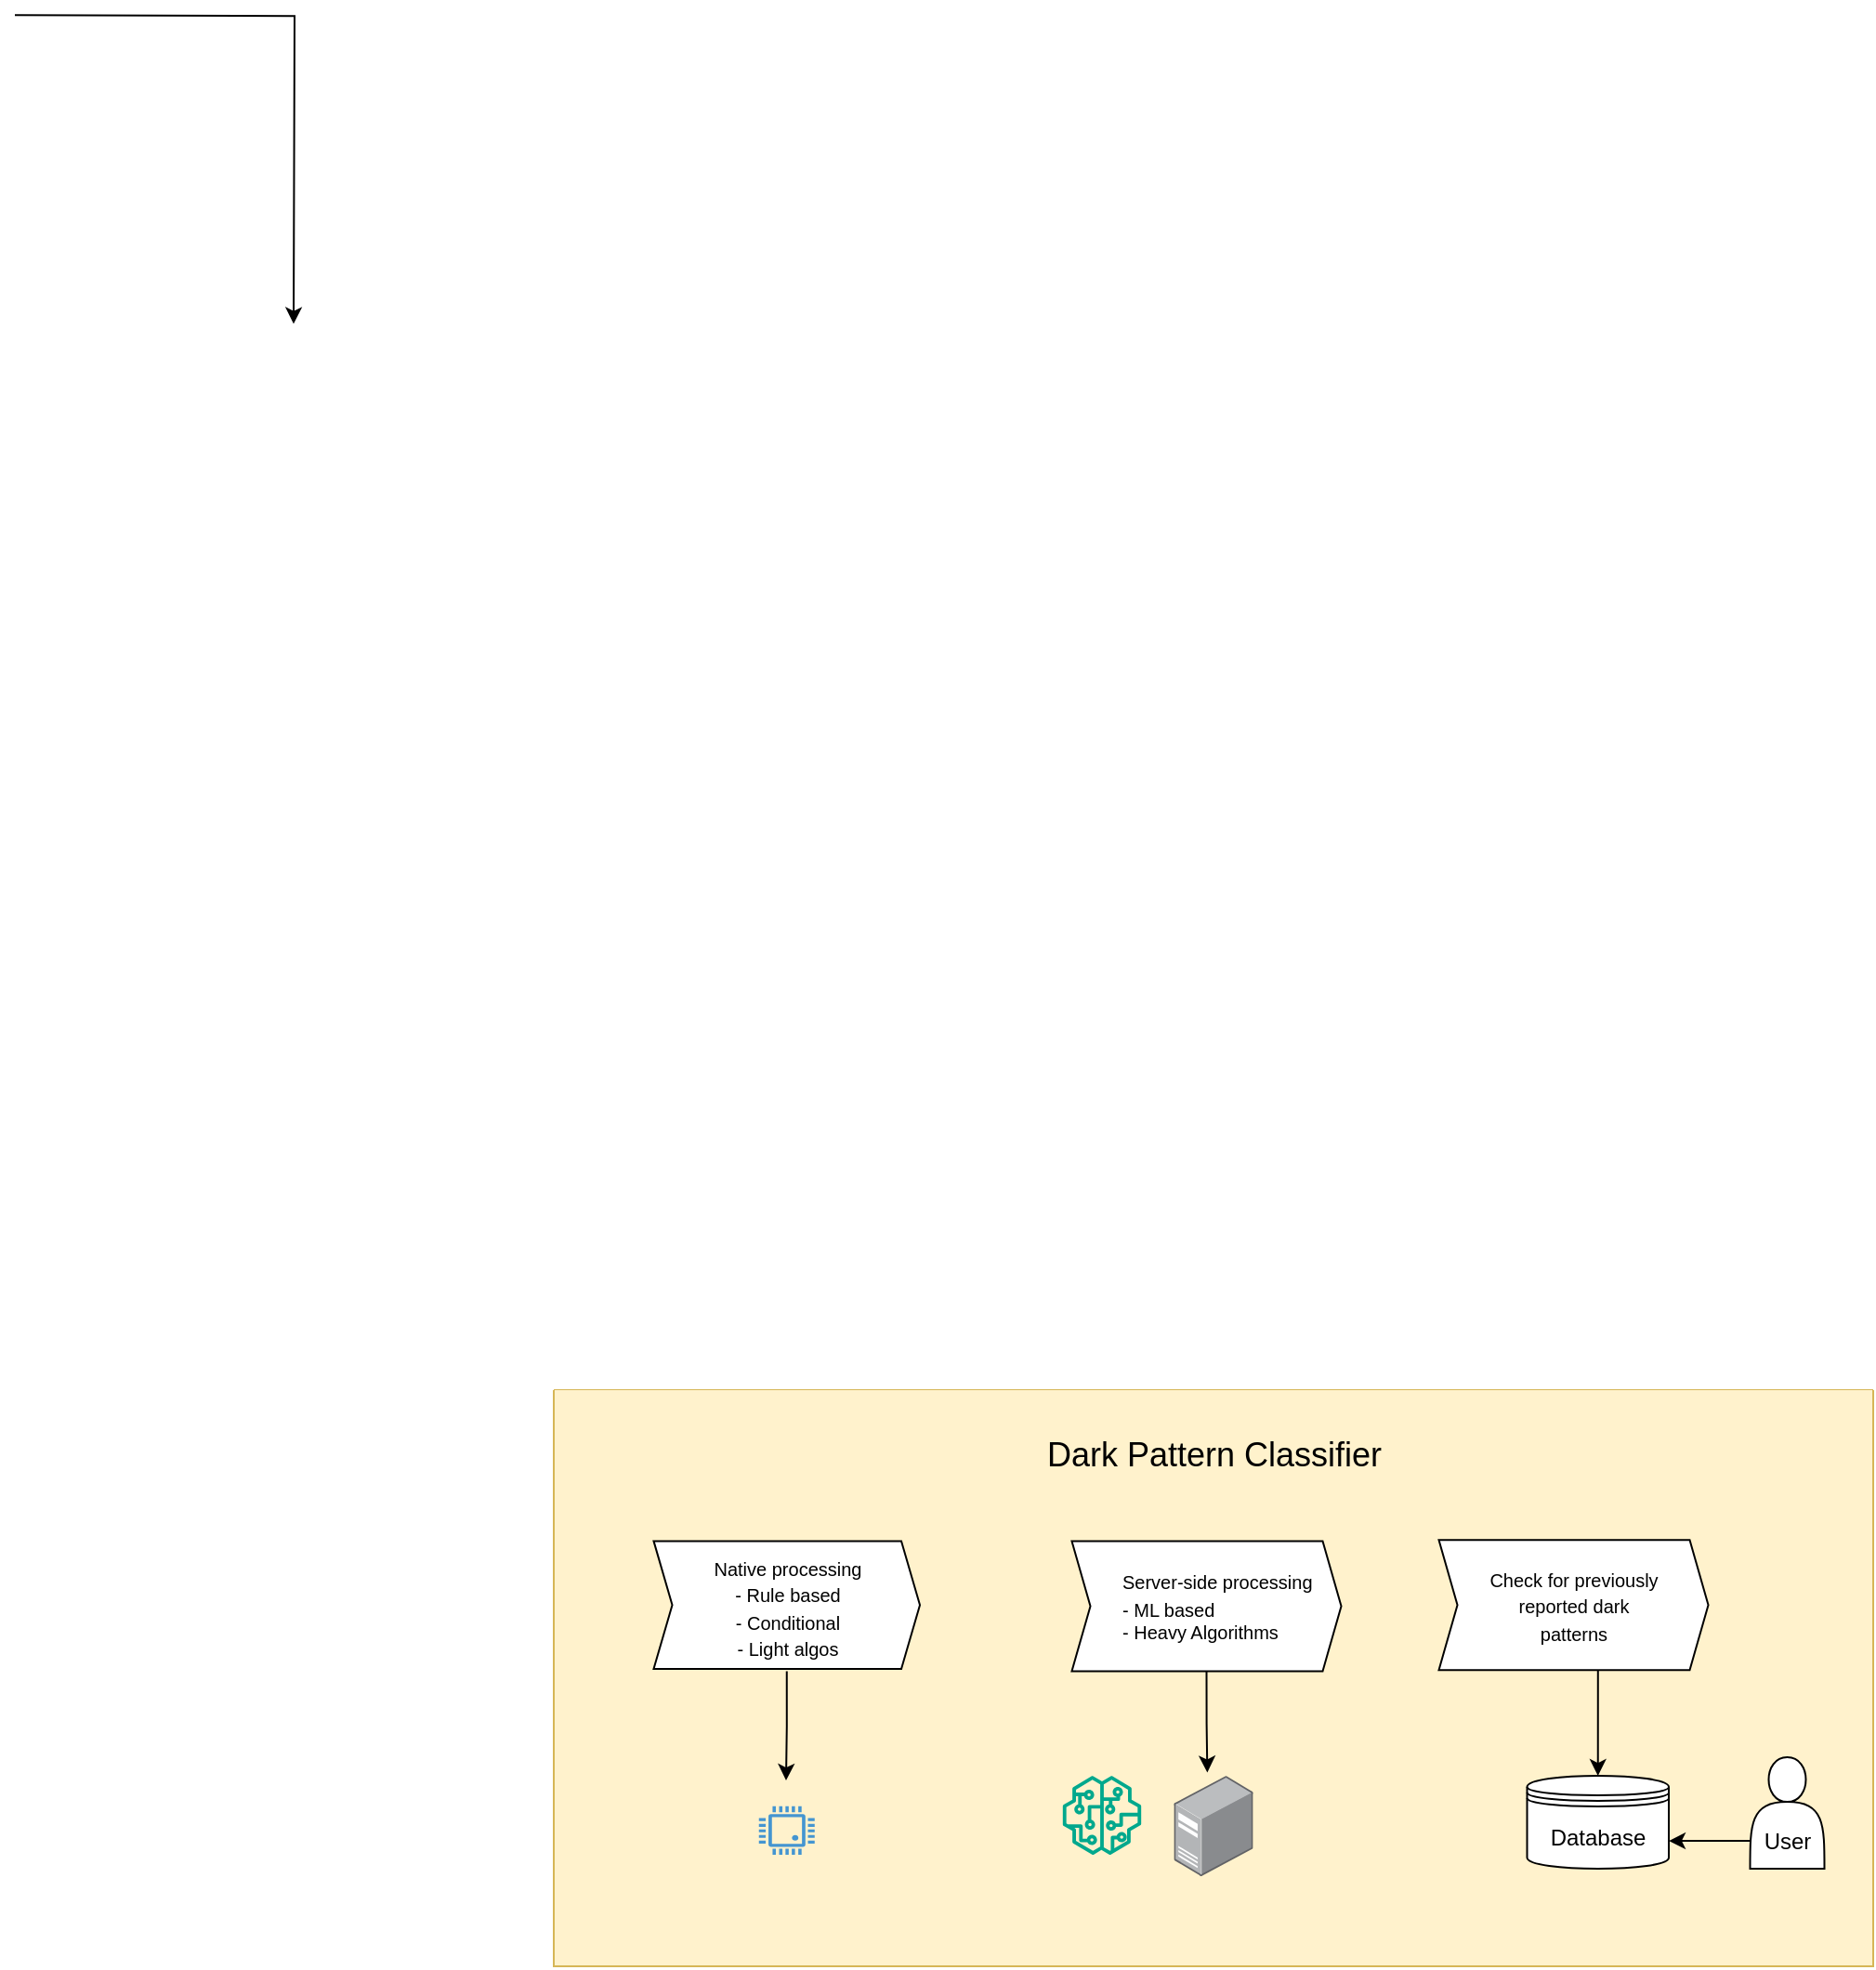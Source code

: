 <mxfile version="23.1.2" type="device">
  <diagram name="Page-1" id="gZ0JkJsrRNYWMLLHbI5_">
    <mxGraphModel dx="994" dy="578" grid="1" gridSize="10" guides="1" tooltips="1" connect="1" arrows="1" fold="1" page="1" pageScale="1" pageWidth="850" pageHeight="1100" background="#ffffff" math="0" shadow="0">
      <root>
        <mxCell id="0" />
        <mxCell id="1" parent="0" />
        <mxCell id="IuPlz3uLYRQQ28bS9uge-55" value="" style="swimlane;startSize=0;fillColor=#fff2cc;strokeColor=#d6b656;swimlaneFillColor=#FFF2CC;fillStyle=solid;" vertex="1" parent="1">
          <mxGeometry x="410" y="190" width="710" height="310" as="geometry">
            <mxRectangle x="410" y="190" width="50" height="30" as="alternateBounds" />
          </mxGeometry>
        </mxCell>
        <mxCell id="IuPlz3uLYRQQ28bS9uge-10" value="&lt;br&gt;&lt;br&gt;User" style="shape=actor;whiteSpace=wrap;html=1;" vertex="1" parent="IuPlz3uLYRQQ28bS9uge-55">
          <mxGeometry x="643.75" y="197.52" width="40" height="60" as="geometry" />
        </mxCell>
        <mxCell id="IuPlz3uLYRQQ28bS9uge-17" value="" style="shape=step;perimeter=stepPerimeter;whiteSpace=wrap;html=1;fixedSize=1;direction=east;align=right;size=10;" vertex="1" parent="IuPlz3uLYRQQ28bS9uge-55">
          <mxGeometry x="53.75" y="81.2" width="143.26" height="68.8" as="geometry" />
        </mxCell>
        <mxCell id="IuPlz3uLYRQQ28bS9uge-22" value="" style="pointerEvents=1;shadow=0;dashed=0;html=1;strokeColor=none;fillColor=#4495D1;labelPosition=center;verticalLabelPosition=bottom;verticalAlign=top;align=center;outlineConnect=0;shape=mxgraph.veeam.cpu;" vertex="1" parent="IuPlz3uLYRQQ28bS9uge-55">
          <mxGeometry x="110.38" y="223.92" width="30" height="26.1" as="geometry" />
        </mxCell>
        <mxCell id="IuPlz3uLYRQQ28bS9uge-30" value="&lt;font style=&quot;font-size: 10px;&quot;&gt;Native processing&lt;br&gt;&lt;span style=&quot;text-align: right;&quot;&gt;- Rule based&lt;br&gt;- Conditional&lt;br&gt;- Light algos&lt;/span&gt;&lt;/font&gt;" style="text;html=1;strokeColor=none;fillColor=none;align=center;verticalAlign=middle;whiteSpace=wrap;rounded=0;" vertex="1" parent="IuPlz3uLYRQQ28bS9uge-55">
          <mxGeometry x="81.63" y="82.4" width="87.5" height="68.8" as="geometry" />
        </mxCell>
        <mxCell id="IuPlz3uLYRQQ28bS9uge-14" value="" style="shape=step;perimeter=stepPerimeter;whiteSpace=wrap;html=1;fixedSize=1;direction=east;size=10;" vertex="1" parent="IuPlz3uLYRQQ28bS9uge-55">
          <mxGeometry x="278.75" y="81.2" width="145" height="70" as="geometry" />
        </mxCell>
        <mxCell id="IuPlz3uLYRQQ28bS9uge-21" value="" style="image;points=[];aspect=fixed;html=1;align=center;shadow=0;dashed=0;image=img/lib/allied_telesis/computer_and_terminals/Server_Desktop.svg;" vertex="1" parent="IuPlz3uLYRQQ28bS9uge-55">
          <mxGeometry x="333.7" y="207.52" width="42.6" height="54" as="geometry" />
        </mxCell>
        <mxCell id="IuPlz3uLYRQQ28bS9uge-28" value="" style="sketch=0;outlineConnect=0;fontColor=#232F3E;gradientColor=none;fillColor=#01A88D;strokeColor=none;dashed=0;verticalLabelPosition=bottom;verticalAlign=top;align=center;html=1;fontSize=12;fontStyle=0;aspect=fixed;pointerEvents=1;shape=mxgraph.aws4.sagemaker_model;" vertex="1" parent="IuPlz3uLYRQQ28bS9uge-55">
          <mxGeometry x="273.75" y="207.52" width="42.5" height="42.5" as="geometry" />
        </mxCell>
        <mxCell id="IuPlz3uLYRQQ28bS9uge-31" value="&lt;font style=&quot;font-size: 10px;&quot;&gt;Server-side processing&lt;br&gt;&lt;span style=&quot;&quot;&gt;- ML based&lt;br&gt;&lt;div style=&quot;&quot;&gt;&lt;span style=&quot;background-color: initial;&quot;&gt;- Heavy Algorithms&lt;/span&gt;&lt;/div&gt;&lt;/span&gt;&lt;/font&gt;" style="text;html=1;strokeColor=none;fillColor=none;align=left;verticalAlign=middle;whiteSpace=wrap;rounded=0;" vertex="1" parent="IuPlz3uLYRQQ28bS9uge-55">
          <mxGeometry x="303.75" y="89.97" width="128.75" height="51.25" as="geometry" />
        </mxCell>
        <mxCell id="IuPlz3uLYRQQ28bS9uge-18" style="edgeStyle=orthogonalEdgeStyle;rounded=0;orthogonalLoop=1;jettySize=auto;html=1;startArrow=classic;startFill=1;exitX=0.5;exitY=0;exitDx=0;exitDy=0;" edge="1" parent="IuPlz3uLYRQQ28bS9uge-55" source="IuPlz3uLYRQQ28bS9uge-20">
          <mxGeometry relative="1" as="geometry">
            <mxPoint x="576.25" y="171.2" as="sourcePoint" />
            <mxPoint x="564.45" y="90" as="targetPoint" />
          </mxGeometry>
        </mxCell>
        <mxCell id="IuPlz3uLYRQQ28bS9uge-61" value="" style="shape=step;perimeter=stepPerimeter;whiteSpace=wrap;html=1;fixedSize=1;direction=east;size=10;" vertex="1" parent="IuPlz3uLYRQQ28bS9uge-55">
          <mxGeometry x="476.26" y="80.6" width="145" height="70" as="geometry" />
        </mxCell>
        <mxCell id="IuPlz3uLYRQQ28bS9uge-62" value="&lt;span style=&quot;font-size: 10px;&quot;&gt;Check for previously reported dark patterns&lt;/span&gt;" style="text;html=1;strokeColor=none;fillColor=none;align=center;verticalAlign=middle;whiteSpace=wrap;rounded=0;" vertex="1" parent="IuPlz3uLYRQQ28bS9uge-55">
          <mxGeometry x="500.64" y="89.97" width="96.25" height="51.25" as="geometry" />
        </mxCell>
        <mxCell id="IuPlz3uLYRQQ28bS9uge-20" value="Database" style="shape=datastore;whiteSpace=wrap;html=1;" vertex="1" parent="IuPlz3uLYRQQ28bS9uge-55">
          <mxGeometry x="523.75" y="207.52" width="76.25" height="50" as="geometry" />
        </mxCell>
        <mxCell id="IuPlz3uLYRQQ28bS9uge-50" value="" style="edgeStyle=orthogonalEdgeStyle;rounded=0;orthogonalLoop=1;jettySize=auto;html=1;entryX=0.422;entryY=-0.033;entryDx=0;entryDy=0;entryPerimeter=0;exitX=0.5;exitY=1;exitDx=0;exitDy=0;" edge="1" parent="IuPlz3uLYRQQ28bS9uge-55" source="IuPlz3uLYRQQ28bS9uge-14" target="IuPlz3uLYRQQ28bS9uge-21">
          <mxGeometry relative="1" as="geometry">
            <mxPoint x="290" y="300" as="sourcePoint" />
            <mxPoint x="210" y="110" as="targetPoint" />
          </mxGeometry>
        </mxCell>
        <mxCell id="IuPlz3uLYRQQ28bS9uge-11" style="edgeStyle=orthogonalEdgeStyle;rounded=0;orthogonalLoop=1;jettySize=auto;html=1;exitX=0.5;exitY=1;exitDx=0;exitDy=0;" edge="1" parent="IuPlz3uLYRQQ28bS9uge-55" source="IuPlz3uLYRQQ28bS9uge-30">
          <mxGeometry relative="1" as="geometry">
            <mxPoint x="125" y="210" as="targetPoint" />
            <mxPoint x="242.51" y="38.2" as="sourcePoint" />
          </mxGeometry>
        </mxCell>
        <mxCell id="c17cPs4ODMmT4z2fLXIL-11" value="" style="rounded=0;orthogonalLoop=1;jettySize=auto;html=1;strokeColor=default;entryX=1;entryY=0.7;entryDx=0;entryDy=0;exitX=0;exitY=0.75;exitDx=0;exitDy=0;" parent="IuPlz3uLYRQQ28bS9uge-55" source="IuPlz3uLYRQQ28bS9uge-10" edge="1" target="IuPlz3uLYRQQ28bS9uge-20">
          <mxGeometry relative="1" as="geometry">
            <mxPoint x="445" y="-202.5" as="sourcePoint" />
            <mxPoint x="580" y="-120" as="targetPoint" />
          </mxGeometry>
        </mxCell>
        <mxCell id="IuPlz3uLYRQQ28bS9uge-34" value="&lt;font style=&quot;font-size: 18px;&quot;&gt;Dark Pattern Classifier&lt;/font&gt;" style="text;html=1;strokeColor=none;fillColor=none;align=center;verticalAlign=middle;whiteSpace=wrap;rounded=0;" vertex="1" parent="IuPlz3uLYRQQ28bS9uge-55">
          <mxGeometry x="250.63" y="20" width="208.75" height="30" as="geometry" />
        </mxCell>
        <mxCell id="6NxGsOFJBlyZOmLDARHa-10" style="edgeStyle=orthogonalEdgeStyle;rounded=0;orthogonalLoop=1;jettySize=auto;html=1;entryX=0;entryY=0.5;entryDx=0;entryDy=0;exitX=1;exitY=0.5;exitDx=0;exitDy=0;exitPerimeter=0;" parent="1" target="2_KHZOJ8DBUEH01xGZ7C-1" edge="1">
          <mxGeometry relative="1" as="geometry">
            <mxPoint x="270" y="-383.7" as="targetPoint" />
            <mxPoint x="120" y="-549.9" as="sourcePoint" />
          </mxGeometry>
        </mxCell>
      </root>
    </mxGraphModel>
  </diagram>
</mxfile>
